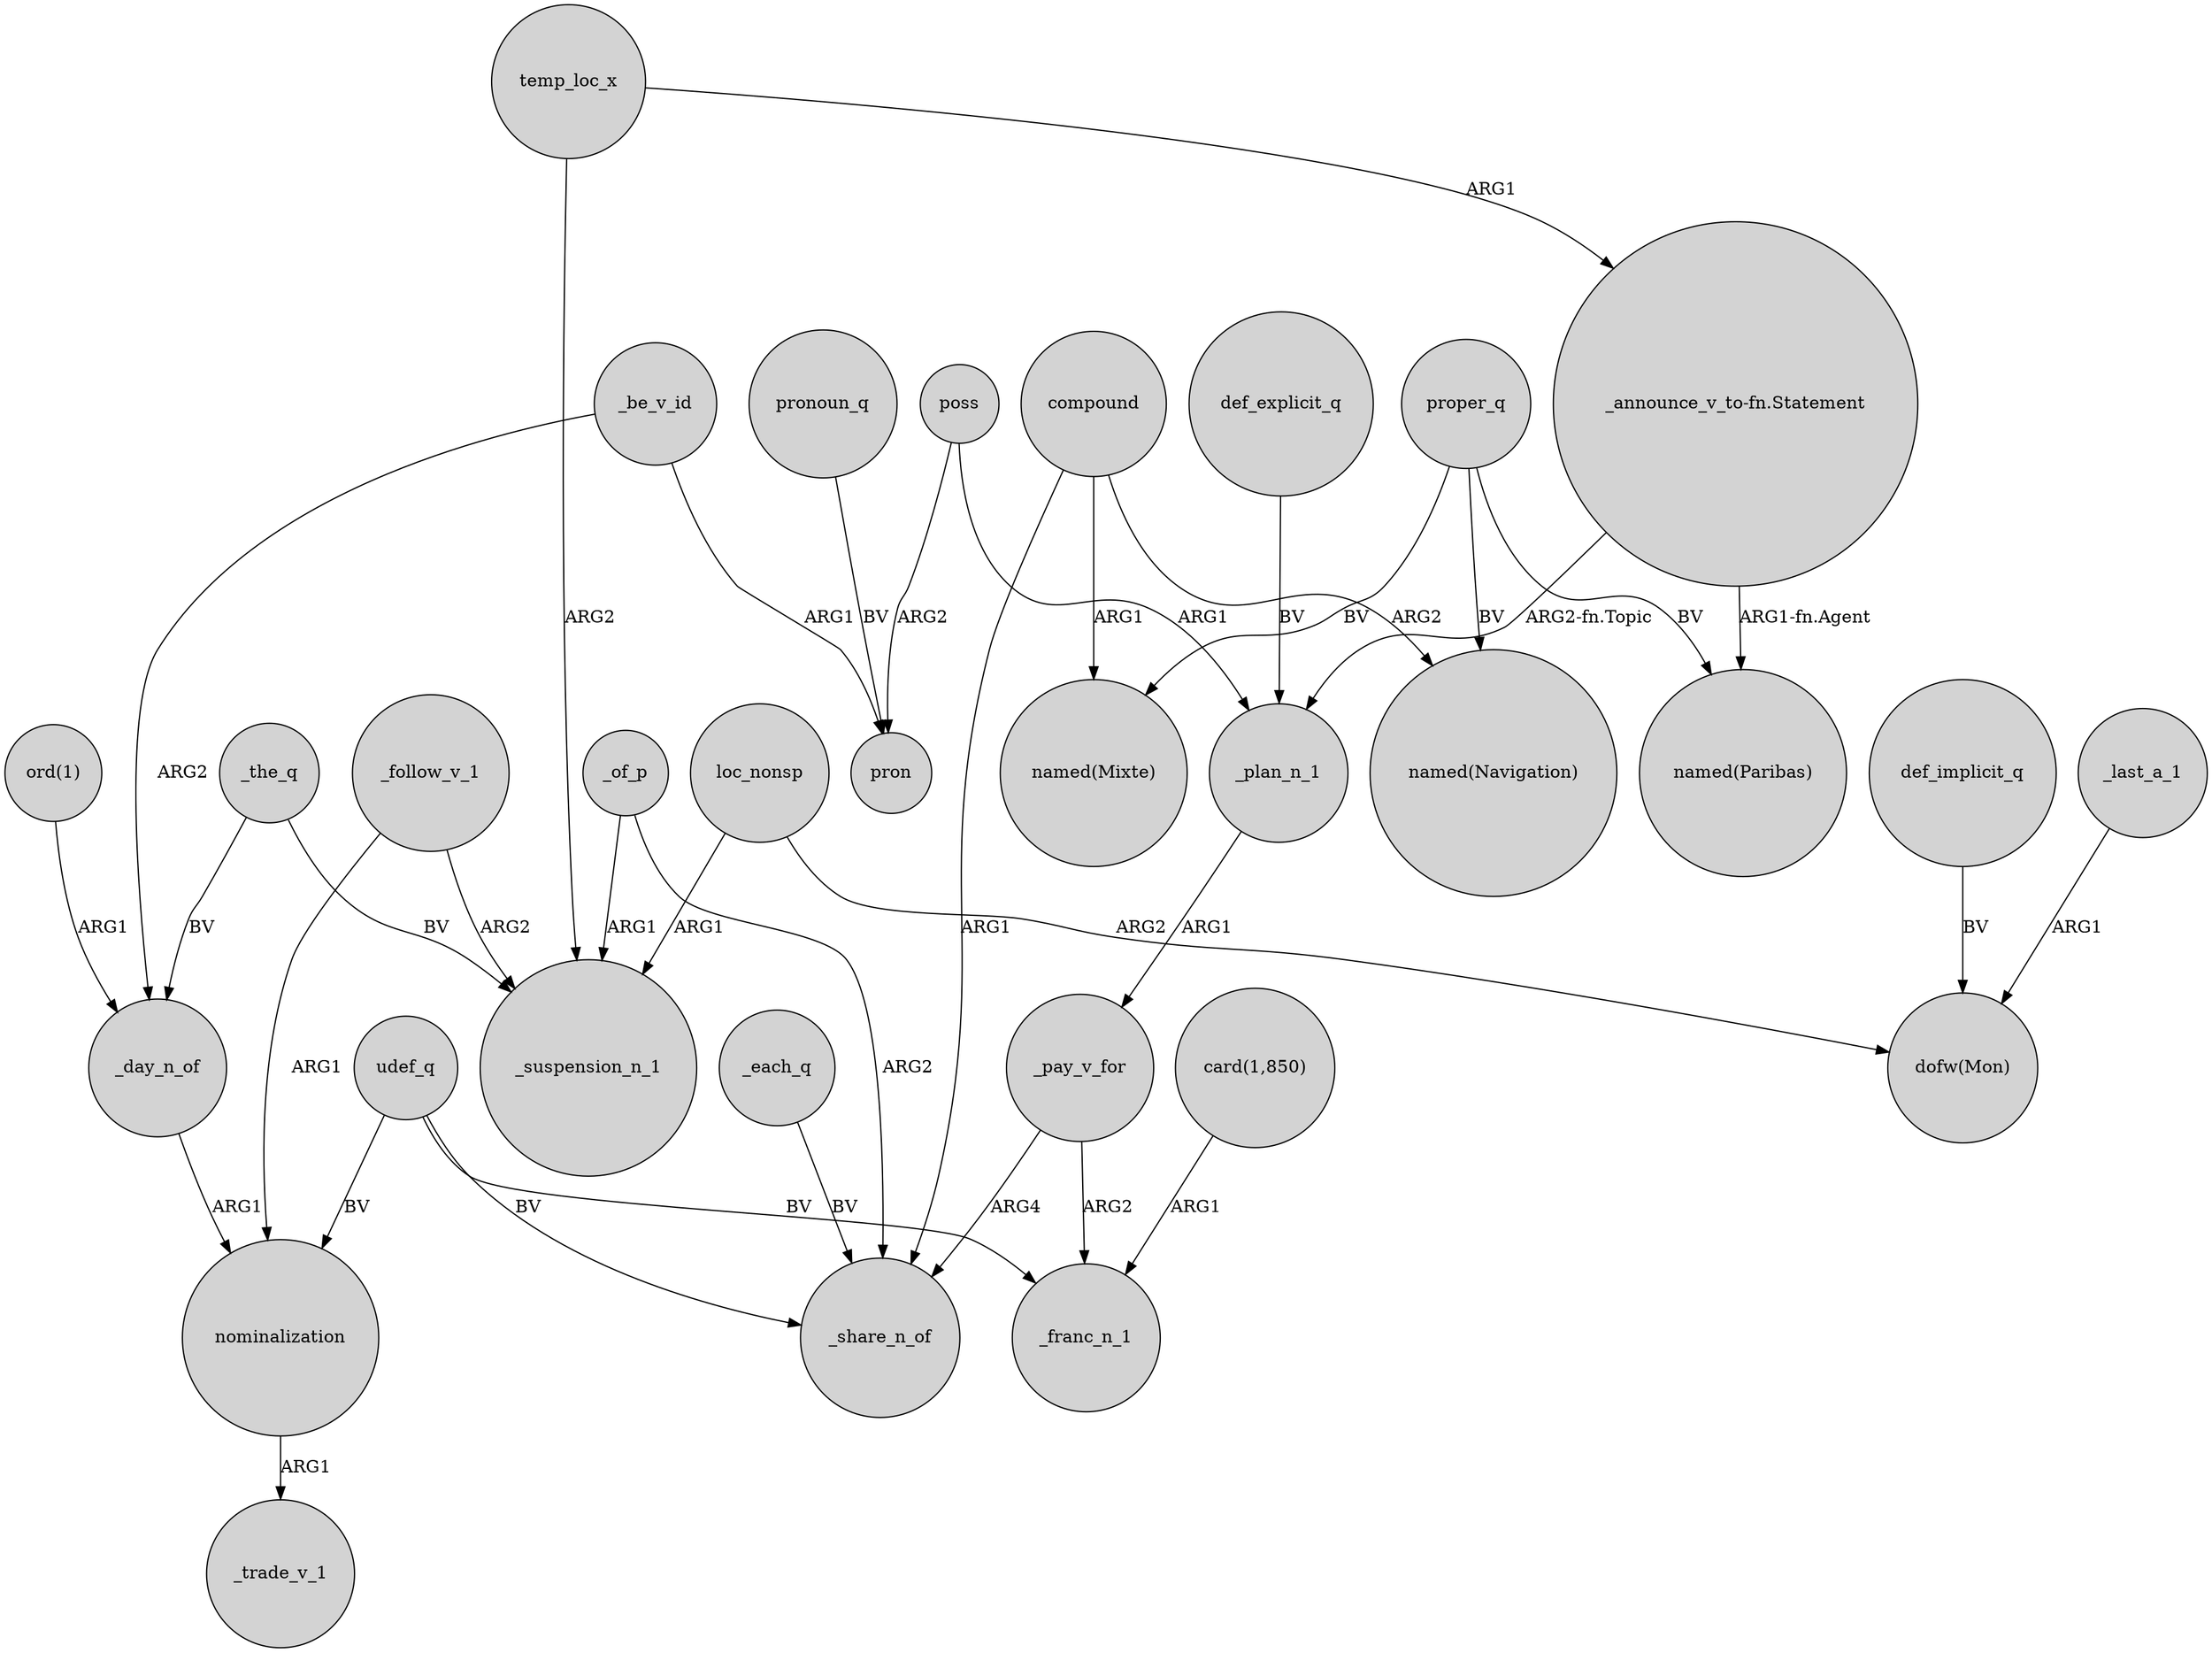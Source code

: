 digraph {
	node [shape=circle style=filled]
	_day_n_of -> nominalization [label=ARG1]
	poss -> _plan_n_1 [label=ARG1]
	"_announce_v_to-fn.Statement" -> _plan_n_1 [label="ARG2-fn.Topic"]
	proper_q -> "named(Paribas)" [label=BV]
	temp_loc_x -> "_announce_v_to-fn.Statement" [label=ARG1]
	poss -> pron [label=ARG2]
	_the_q -> _suspension_n_1 [label=BV]
	_each_q -> _share_n_of [label=BV]
	def_explicit_q -> _plan_n_1 [label=BV]
	_be_v_id -> _day_n_of [label=ARG2]
	compound -> "named(Mixte)" [label=ARG1]
	_of_p -> _suspension_n_1 [label=ARG1]
	_follow_v_1 -> _suspension_n_1 [label=ARG2]
	"card(1,850)" -> _franc_n_1 [label=ARG1]
	nominalization -> _trade_v_1 [label=ARG1]
	_be_v_id -> pron [label=ARG1]
	_pay_v_for -> _franc_n_1 [label=ARG2]
	proper_q -> "named(Mixte)" [label=BV]
	_plan_n_1 -> _pay_v_for [label=ARG1]
	_the_q -> _day_n_of [label=BV]
	pronoun_q -> pron [label=BV]
	def_implicit_q -> "dofw(Mon)" [label=BV]
	_follow_v_1 -> nominalization [label=ARG1]
	compound -> _share_n_of [label=ARG1]
	udef_q -> nominalization [label=BV]
	udef_q -> _share_n_of [label=BV]
	_last_a_1 -> "dofw(Mon)" [label=ARG1]
	"ord(1)" -> _day_n_of [label=ARG1]
	loc_nonsp -> "dofw(Mon)" [label=ARG2]
	"_announce_v_to-fn.Statement" -> "named(Paribas)" [label="ARG1-fn.Agent"]
	_of_p -> _share_n_of [label=ARG2]
	compound -> "named(Navigation)" [label=ARG2]
	proper_q -> "named(Navigation)" [label=BV]
	udef_q -> _franc_n_1 [label=BV]
	loc_nonsp -> _suspension_n_1 [label=ARG1]
	_pay_v_for -> _share_n_of [label=ARG4]
	temp_loc_x -> _suspension_n_1 [label=ARG2]
}
